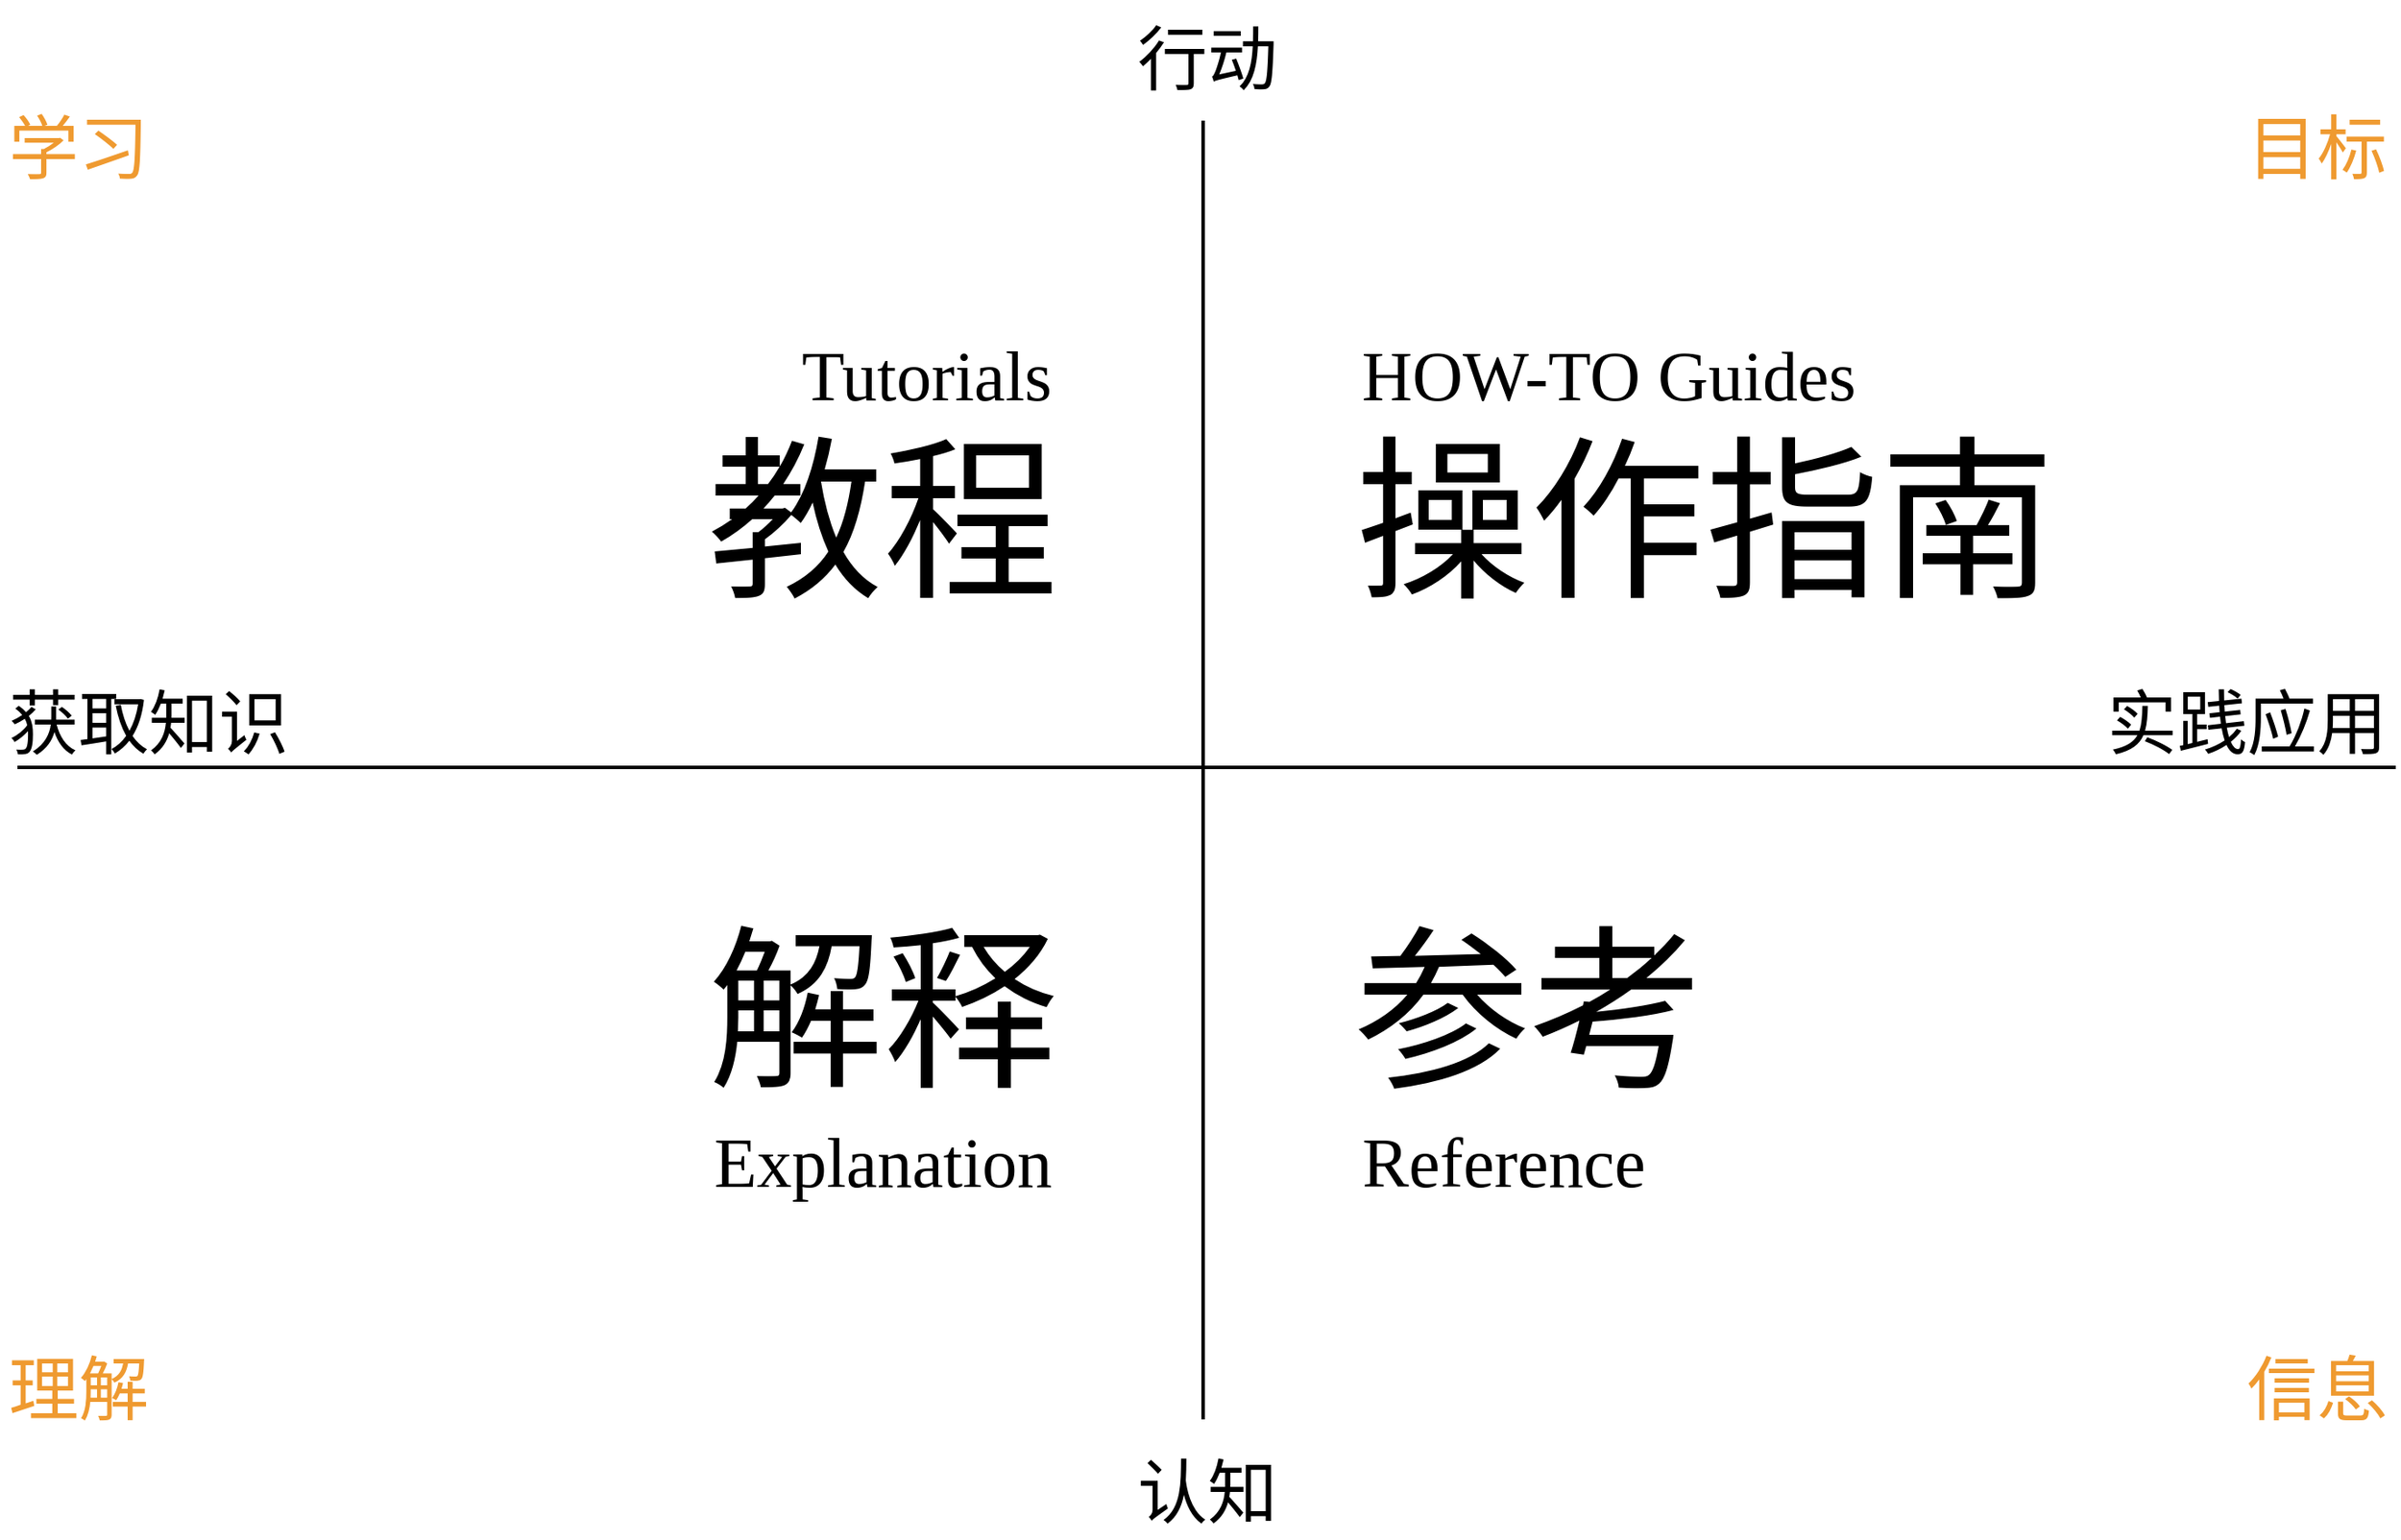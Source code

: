<mxfile>
    <diagram id="qAGmfrXsHL9GOHa_IX8D" name="Page-1">
        <mxGraphModel dx="322" dy="691" grid="1" gridSize="10" guides="1" tooltips="1" connect="1" arrows="1" fold="1" page="1" pageScale="1" pageWidth="1600" pageHeight="900" background="#FFFFFF" math="0" shadow="0">
            <root>
                <mxCell id="0"/>
                <mxCell id="1" parent="0"/>
                <mxCell id="2" value="" style="endArrow=none;html=1;strokeWidth=2;" parent="1" edge="1">
                    <mxGeometry width="50" height="50" relative="1" as="geometry">
                        <mxPoint x="120" y="449" as="sourcePoint"/>
                        <mxPoint x="1480" y="449" as="targetPoint"/>
                    </mxGeometry>
                </mxCell>
                <mxCell id="3" value="" style="endArrow=none;html=1;strokeWidth=2;" parent="1" edge="1">
                    <mxGeometry width="50" height="50" relative="1" as="geometry">
                        <mxPoint x="798" y="822" as="sourcePoint"/>
                        <mxPoint x="798" y="79" as="targetPoint"/>
                    </mxGeometry>
                </mxCell>
                <mxCell id="4" value="&lt;p&gt;&lt;font style=&quot;font-size: 100px;&quot; face=&quot;Times New Roman&quot;&gt;教程&lt;/font&gt;&lt;/p&gt;" style="text;html=1;strokeColor=none;fillColor=none;align=center;verticalAlign=middle;whiteSpace=wrap;rounded=0;fontFamily=Verdana;" parent="1" vertex="1">
                    <mxGeometry x="510" y="250" width="210" height="120" as="geometry"/>
                </mxCell>
                <mxCell id="5" value="操作指南" style="text;html=1;strokeColor=none;fillColor=none;align=center;verticalAlign=middle;rounded=0;fontFamily=Times New Roman;fontSize=100;whiteSpace=wrap;labelPosition=center;verticalLabelPosition=middle;" parent="1" vertex="1">
                    <mxGeometry x="880" y="250" width="410" height="120" as="geometry"/>
                </mxCell>
                <mxCell id="6" value="解释" style="text;html=1;strokeColor=none;fillColor=none;align=center;verticalAlign=middle;whiteSpace=wrap;rounded=0;fontFamily=Times New Roman;fontSize=100;" parent="1" vertex="1">
                    <mxGeometry x="510" y="530" width="210" height="120" as="geometry"/>
                </mxCell>
                <mxCell id="7" value="参考" style="text;html=1;strokeColor=none;fillColor=none;align=center;verticalAlign=middle;whiteSpace=wrap;rounded=0;fontFamily=Times New Roman;fontSize=100;" parent="1" vertex="1">
                    <mxGeometry x="880" y="530" width="210" height="120" as="geometry"/>
                </mxCell>
                <mxCell id="9" value="&lt;font style=&quot;font-size: 40px;&quot;&gt;获取知识&lt;/font&gt;" style="text;html=1;strokeColor=none;fillColor=none;align=center;verticalAlign=middle;whiteSpace=wrap;rounded=0;fontFamily=Times New Roman;fontSize=50;" parent="1" vertex="1">
                    <mxGeometry x="110" y="390" width="170" height="60" as="geometry"/>
                </mxCell>
                <mxCell id="10" value="&lt;font style=&quot;font-size: 40px;&quot;&gt;实践应用&lt;/font&gt;" style="text;html=1;strokeColor=none;fillColor=none;align=center;verticalAlign=middle;whiteSpace=wrap;rounded=0;fontFamily=Times New Roman;fontSize=50;" parent="1" vertex="1">
                    <mxGeometry x="1310" y="390" width="170" height="60" as="geometry"/>
                </mxCell>
                <mxCell id="11" value="&lt;font style=&quot;font-size: 40px;&quot;&gt;认知&lt;/font&gt;" style="text;html=1;strokeColor=none;fillColor=none;align=center;verticalAlign=middle;whiteSpace=wrap;rounded=0;fontFamily=Times New Roman;fontSize=50;" parent="1" vertex="1">
                    <mxGeometry x="758" y="830" width="85" height="60" as="geometry"/>
                </mxCell>
                <mxCell id="12" value="&lt;font style=&quot;font-size: 40px;&quot;&gt;行动&lt;/font&gt;" style="text;html=1;strokeColor=none;fillColor=none;align=center;verticalAlign=middle;whiteSpace=wrap;rounded=0;fontFamily=Times New Roman;fontSize=50;" parent="1" vertex="1">
                    <mxGeometry x="758" y="10" width="85" height="60" as="geometry"/>
                </mxCell>
                <mxCell id="13" value="Tutorials" style="text;html=1;strokeColor=none;fillColor=none;align=center;verticalAlign=middle;whiteSpace=wrap;rounded=0;fontFamily=Times New Roman;fontSize=40;" parent="1" vertex="1">
                    <mxGeometry x="560" y="200" width="160" height="50" as="geometry"/>
                </mxCell>
                <mxCell id="14" value="HOW-TO Guides" style="text;html=1;strokeColor=none;fillColor=none;align=center;verticalAlign=middle;whiteSpace=wrap;rounded=0;fontFamily=Times New Roman;fontSize=40;horizontal=1;labelPosition=center;verticalLabelPosition=middle;" parent="1" vertex="1">
                    <mxGeometry x="880" y="200" width="300" height="50" as="geometry"/>
                </mxCell>
                <mxCell id="15" value="Explanation" style="text;html=1;strokeColor=none;fillColor=none;align=center;verticalAlign=middle;whiteSpace=wrap;rounded=0;fontFamily=Times New Roman;fontSize=40;" parent="1" vertex="1">
                    <mxGeometry x="510" y="650" width="210" height="50" as="geometry"/>
                </mxCell>
                <mxCell id="16" value="Reference" style="text;html=1;strokeColor=none;fillColor=none;align=center;verticalAlign=middle;whiteSpace=wrap;rounded=0;fontFamily=Times New Roman;fontSize=40;" parent="1" vertex="1">
                    <mxGeometry x="880" y="650" width="180" height="50" as="geometry"/>
                </mxCell>
                <mxCell id="17" value="&lt;font color=&quot;#ef9a30&quot;&gt;学习&lt;/font&gt;" style="text;html=1;strokeColor=none;fillColor=none;align=center;verticalAlign=middle;whiteSpace=wrap;rounded=0;fontFamily=Times New Roman;fontSize=40;" parent="1" vertex="1">
                    <mxGeometry x="110" y="70" width="90" height="50" as="geometry"/>
                </mxCell>
                <mxCell id="18" value="&lt;font color=&quot;#ef9a30&quot;&gt;目标&lt;/font&gt;" style="text;html=1;strokeColor=none;fillColor=none;align=center;verticalAlign=middle;whiteSpace=wrap;rounded=0;fontFamily=Times New Roman;fontSize=40;" parent="1" vertex="1">
                    <mxGeometry x="1390" y="70" width="90" height="50" as="geometry"/>
                </mxCell>
                <mxCell id="19" value="&lt;font color=&quot;#ef9a30&quot;&gt;理解&lt;/font&gt;&lt;span style=&quot;color: rgba(0, 0, 0, 0); font-family: monospace; font-size: 0px; text-align: start;&quot;&gt;%3CmxGraphModel%3E%3Croot%3E%3CmxCell%20id%3D%220%22%2F%3E%3CmxCell%20id%3D%221%22%20parent%3D%220%22%2F%3E%3CmxCell%20id%3D%222%22%20value%3D%22%26lt%3Bfont%20color%3D%26quot%3B%23ef9a30%26quot%3B%26gt%3B%E7%9B%AE%E6%A0%87%26lt%3B%2Ffont%26gt%3B%22%20style%3D%22text%3Bhtml%3D1%3BstrokeColor%3Dnone%3BfillColor%3Dnone%3Balign%3Dcenter%3BverticalAlign%3Dmiddle%3BwhiteSpace%3Dwrap%3Brounded%3D0%3BfontFamily%3DTimes%20New%20Roman%3BfontSize%3D40%3B%22%20vertex%3D%221%22%20parent%3D%221%22%3E%3CmxGeometry%20x%3D%22880%22%20y%3D%22280%22%20width%3D%2290%22%20height%3D%2250%22%20as%3D%22geometry%22%2F%3E%3C%2FmxCell%3E%3C%2Froot%3E%3C%2FmxGraphModel%3E&lt;/span&gt;" style="text;html=1;strokeColor=none;fillColor=none;align=center;verticalAlign=middle;whiteSpace=wrap;rounded=0;fontFamily=Times New Roman;fontSize=40;" parent="1" vertex="1">
                    <mxGeometry x="110" y="780" width="90" height="50" as="geometry"/>
                </mxCell>
                <mxCell id="20" value="&lt;font color=&quot;#ef9a30&quot;&gt;信息&lt;/font&gt;" style="text;html=1;strokeColor=none;fillColor=none;align=center;verticalAlign=middle;whiteSpace=wrap;rounded=0;fontFamily=Times New Roman;fontSize=40;" parent="1" vertex="1">
                    <mxGeometry x="1390" y="780" width="90" height="50" as="geometry"/>
                </mxCell>
            </root>
        </mxGraphModel>
    </diagram>
</mxfile>
